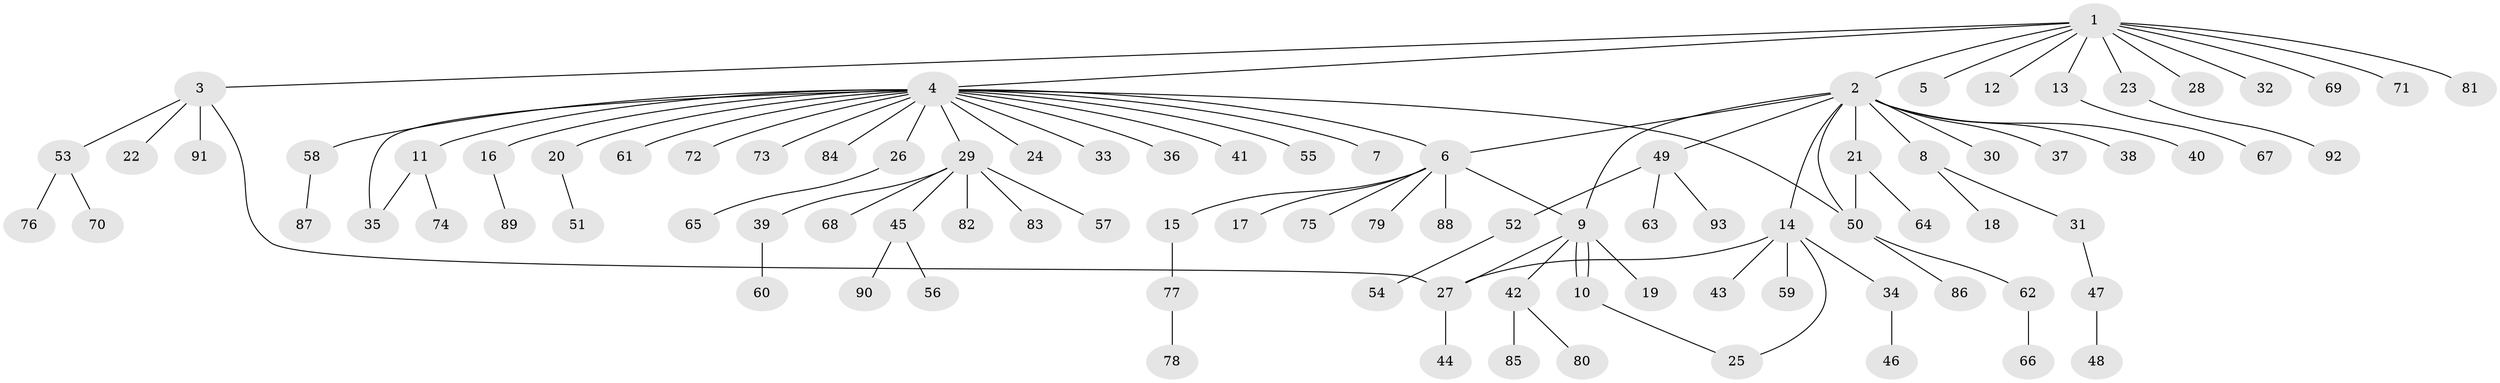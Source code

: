 // Generated by graph-tools (version 1.1) at 2025/35/03/09/25 02:35:32]
// undirected, 93 vertices, 101 edges
graph export_dot {
graph [start="1"]
  node [color=gray90,style=filled];
  1;
  2;
  3;
  4;
  5;
  6;
  7;
  8;
  9;
  10;
  11;
  12;
  13;
  14;
  15;
  16;
  17;
  18;
  19;
  20;
  21;
  22;
  23;
  24;
  25;
  26;
  27;
  28;
  29;
  30;
  31;
  32;
  33;
  34;
  35;
  36;
  37;
  38;
  39;
  40;
  41;
  42;
  43;
  44;
  45;
  46;
  47;
  48;
  49;
  50;
  51;
  52;
  53;
  54;
  55;
  56;
  57;
  58;
  59;
  60;
  61;
  62;
  63;
  64;
  65;
  66;
  67;
  68;
  69;
  70;
  71;
  72;
  73;
  74;
  75;
  76;
  77;
  78;
  79;
  80;
  81;
  82;
  83;
  84;
  85;
  86;
  87;
  88;
  89;
  90;
  91;
  92;
  93;
  1 -- 2;
  1 -- 3;
  1 -- 4;
  1 -- 5;
  1 -- 12;
  1 -- 13;
  1 -- 23;
  1 -- 28;
  1 -- 32;
  1 -- 69;
  1 -- 71;
  1 -- 81;
  2 -- 6;
  2 -- 8;
  2 -- 9;
  2 -- 14;
  2 -- 21;
  2 -- 30;
  2 -- 37;
  2 -- 38;
  2 -- 40;
  2 -- 49;
  2 -- 50;
  3 -- 22;
  3 -- 27;
  3 -- 53;
  3 -- 91;
  4 -- 6;
  4 -- 7;
  4 -- 11;
  4 -- 16;
  4 -- 20;
  4 -- 24;
  4 -- 26;
  4 -- 29;
  4 -- 33;
  4 -- 35;
  4 -- 36;
  4 -- 41;
  4 -- 50;
  4 -- 55;
  4 -- 58;
  4 -- 61;
  4 -- 72;
  4 -- 73;
  4 -- 84;
  6 -- 9;
  6 -- 15;
  6 -- 17;
  6 -- 75;
  6 -- 79;
  6 -- 88;
  8 -- 18;
  8 -- 31;
  9 -- 10;
  9 -- 10;
  9 -- 19;
  9 -- 27;
  9 -- 42;
  10 -- 25;
  11 -- 35;
  11 -- 74;
  13 -- 67;
  14 -- 25;
  14 -- 27;
  14 -- 34;
  14 -- 43;
  14 -- 59;
  15 -- 77;
  16 -- 89;
  20 -- 51;
  21 -- 50;
  21 -- 64;
  23 -- 92;
  26 -- 65;
  27 -- 44;
  29 -- 39;
  29 -- 45;
  29 -- 57;
  29 -- 68;
  29 -- 82;
  29 -- 83;
  31 -- 47;
  34 -- 46;
  39 -- 60;
  42 -- 80;
  42 -- 85;
  45 -- 56;
  45 -- 90;
  47 -- 48;
  49 -- 52;
  49 -- 63;
  49 -- 93;
  50 -- 62;
  50 -- 86;
  52 -- 54;
  53 -- 70;
  53 -- 76;
  58 -- 87;
  62 -- 66;
  77 -- 78;
}
